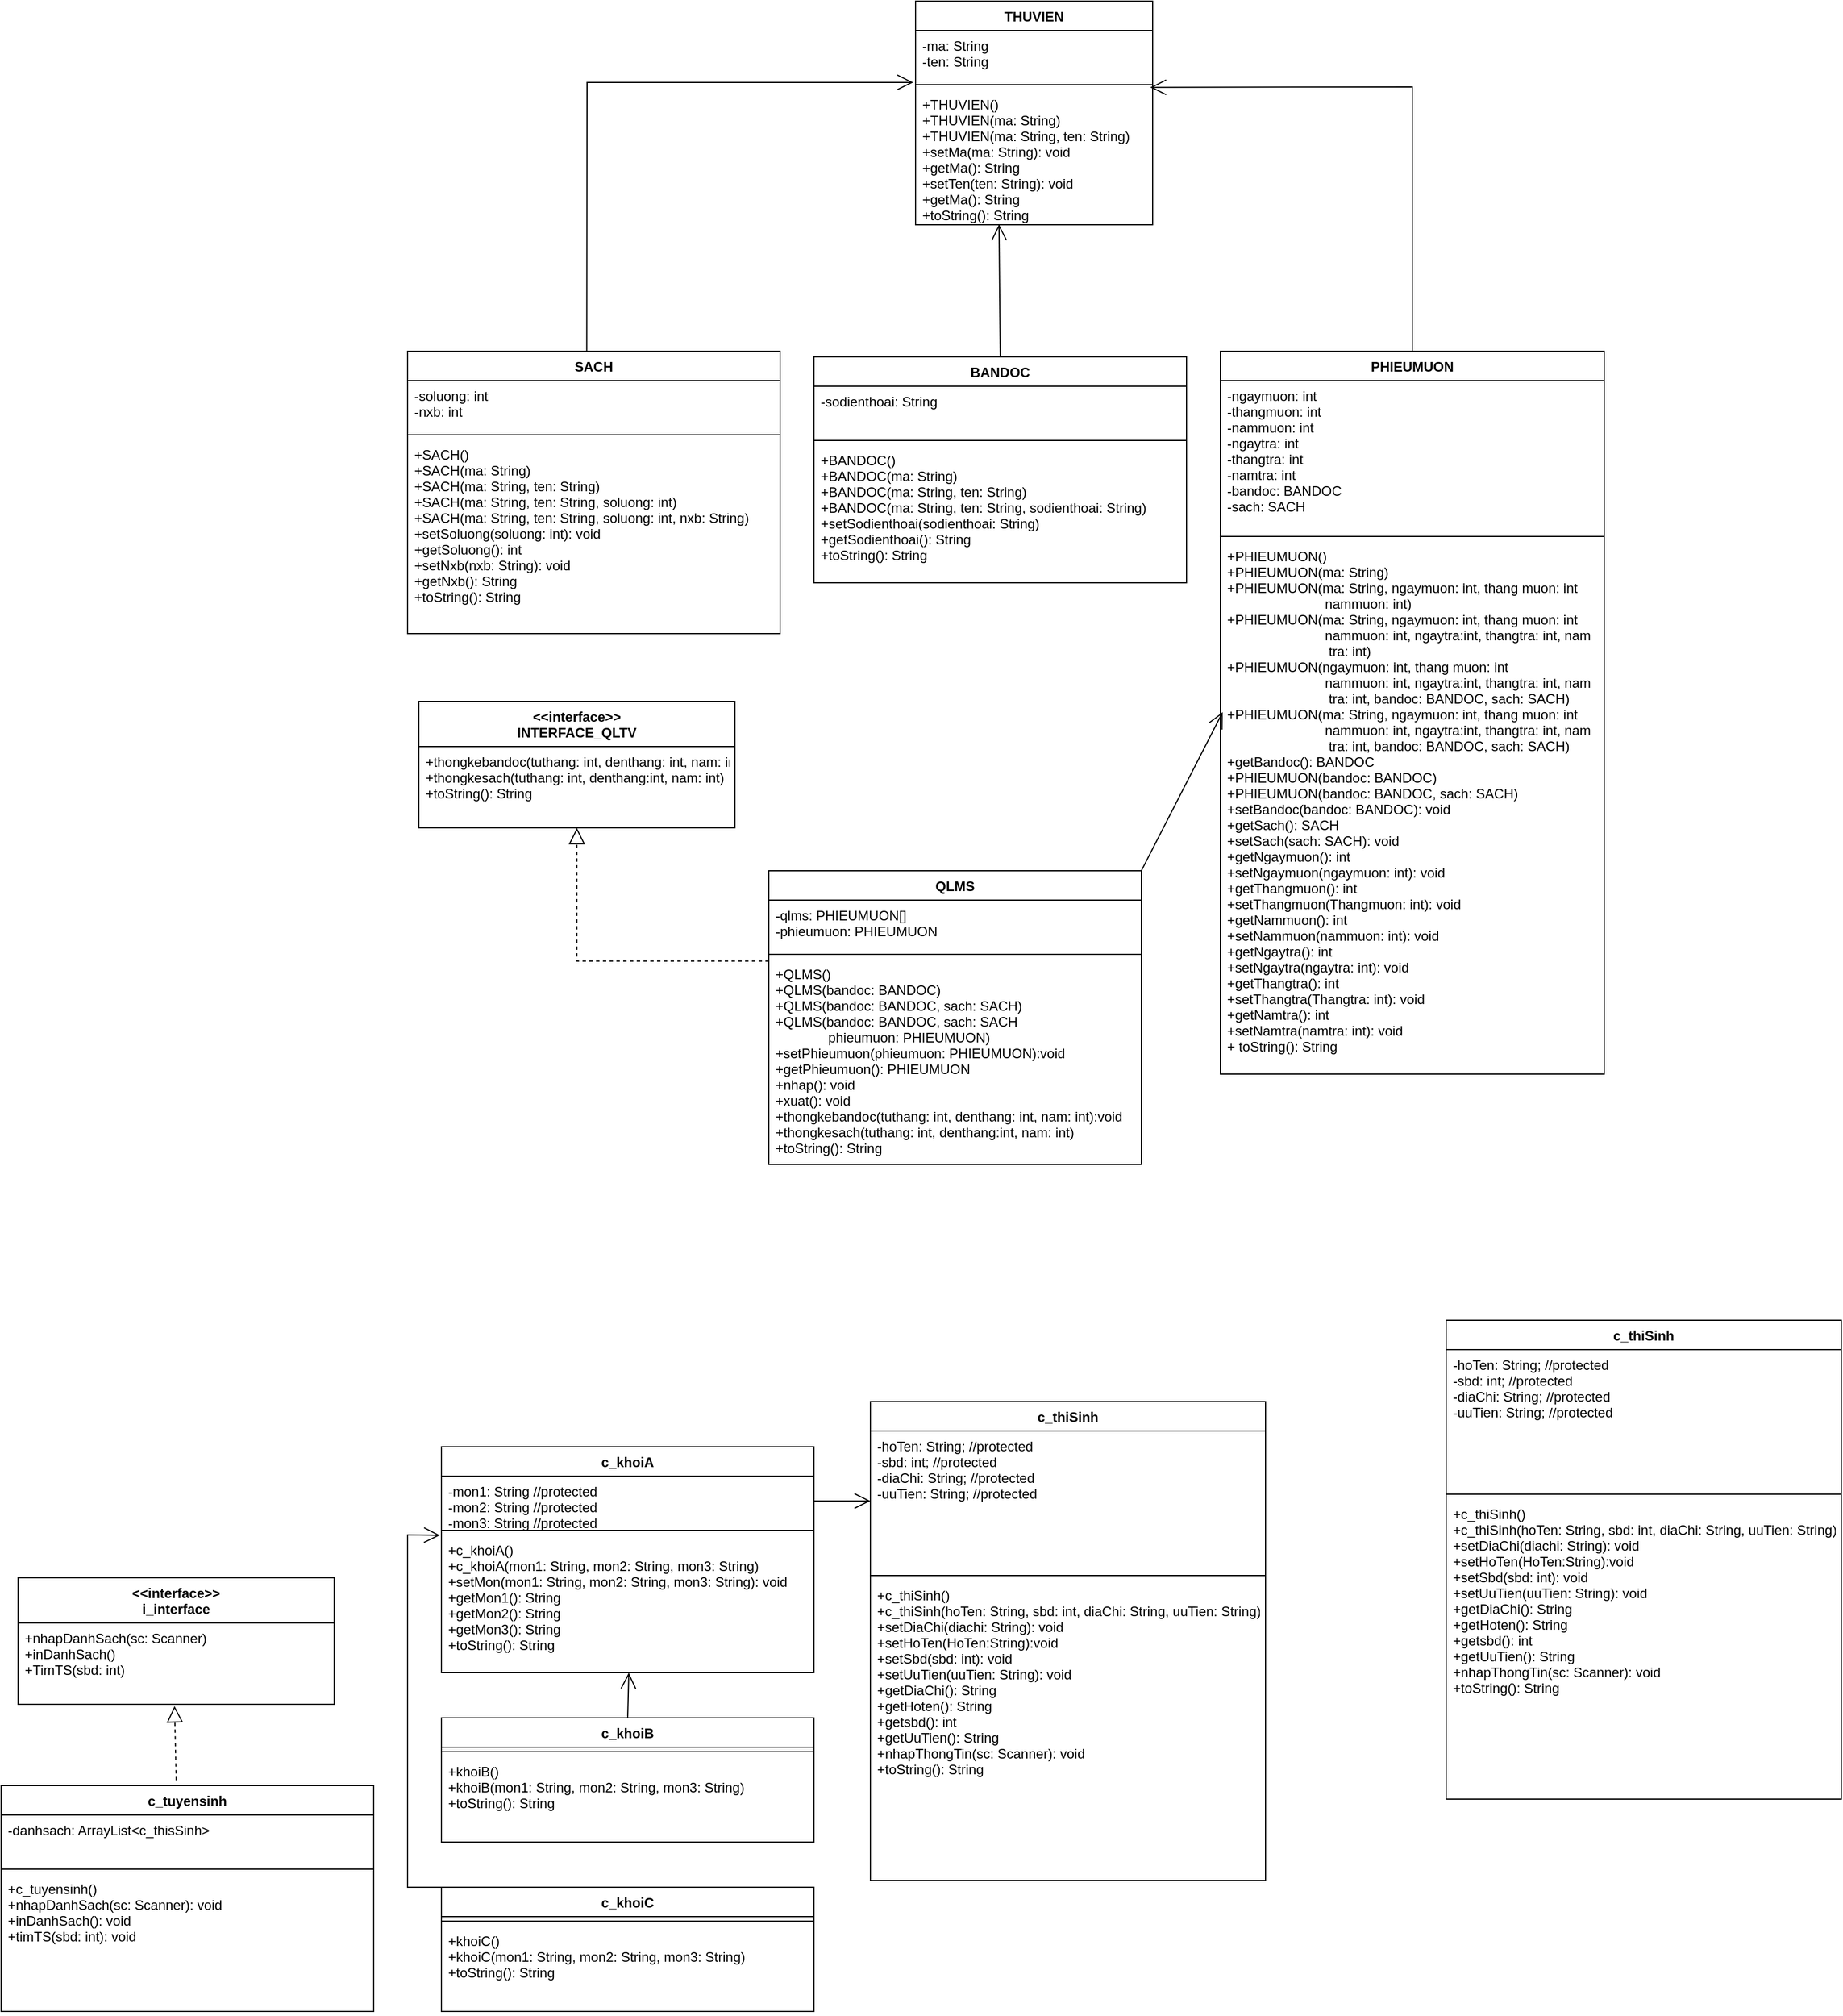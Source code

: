 <mxfile version="15.8.7" type="device"><diagram id="F-Tg8nTXjbIyr_qNC4ty" name="Page-1"><mxGraphModel dx="2128" dy="641" grid="1" gridSize="10" guides="1" tooltips="1" connect="1" arrows="1" fold="1" page="1" pageScale="1" pageWidth="850" pageHeight="1100" math="0" shadow="0"><root><mxCell id="0"/><mxCell id="1" parent="0"/><mxCell id="5arI1Lvgkjo1N4bYKRaw-2" value="SACH" style="swimlane;fontStyle=1;align=center;verticalAlign=top;childLayout=stackLayout;horizontal=1;startSize=26;horizontalStack=0;resizeParent=1;resizeParentMax=0;resizeLast=0;collapsible=1;marginBottom=0;" parent="1" vertex="1"><mxGeometry x="-80" y="770" width="330" height="250" as="geometry"><mxRectangle x="110" y="710" width="70" height="26" as="alternateBounds"/></mxGeometry></mxCell><mxCell id="5arI1Lvgkjo1N4bYKRaw-3" value="-soluong: int&#10;-nxb: int" style="text;strokeColor=none;fillColor=none;align=left;verticalAlign=top;spacingLeft=4;spacingRight=4;overflow=hidden;rotatable=0;points=[[0,0.5],[1,0.5]];portConstraint=eastwest;" parent="5arI1Lvgkjo1N4bYKRaw-2" vertex="1"><mxGeometry y="26" width="330" height="44" as="geometry"/></mxCell><mxCell id="5arI1Lvgkjo1N4bYKRaw-4" value="" style="line;strokeWidth=1;fillColor=none;align=left;verticalAlign=middle;spacingTop=-1;spacingLeft=3;spacingRight=3;rotatable=0;labelPosition=right;points=[];portConstraint=eastwest;" parent="5arI1Lvgkjo1N4bYKRaw-2" vertex="1"><mxGeometry y="70" width="330" height="8" as="geometry"/></mxCell><mxCell id="5arI1Lvgkjo1N4bYKRaw-5" value="+SACH()&#10;+SACH(ma: String)&#10;+SACH(ma: String, ten: String)&#10;+SACH(ma: String, ten: String, soluong: int)&#10;+SACH(ma: String, ten: String, soluong: int, nxb: String)&#10;+setSoluong(soluong: int): void&#10;+getSoluong(): int&#10;+setNxb(nxb: String): void&#10;+getNxb(): String&#10;+toString(): String" style="text;strokeColor=none;fillColor=none;align=left;verticalAlign=top;spacingLeft=4;spacingRight=4;overflow=hidden;rotatable=0;points=[[0,0.5],[1,0.5]];portConstraint=eastwest;" parent="5arI1Lvgkjo1N4bYKRaw-2" vertex="1"><mxGeometry y="78" width="330" height="172" as="geometry"/></mxCell><mxCell id="5arI1Lvgkjo1N4bYKRaw-6" value="THUVIEN" style="swimlane;fontStyle=1;align=center;verticalAlign=top;childLayout=stackLayout;horizontal=1;startSize=26;horizontalStack=0;resizeParent=1;resizeParentMax=0;resizeLast=0;collapsible=1;marginBottom=0;" parent="1" vertex="1"><mxGeometry x="370" y="460" width="210" height="198" as="geometry"/></mxCell><mxCell id="5arI1Lvgkjo1N4bYKRaw-7" value="-ma: String&#10;-ten: String" style="text;strokeColor=none;fillColor=none;align=left;verticalAlign=top;spacingLeft=4;spacingRight=4;overflow=hidden;rotatable=0;points=[[0,0.5],[1,0.5]];portConstraint=eastwest;" parent="5arI1Lvgkjo1N4bYKRaw-6" vertex="1"><mxGeometry y="26" width="210" height="44" as="geometry"/></mxCell><mxCell id="5arI1Lvgkjo1N4bYKRaw-8" value="" style="line;strokeWidth=1;fillColor=none;align=left;verticalAlign=middle;spacingTop=-1;spacingLeft=3;spacingRight=3;rotatable=0;labelPosition=right;points=[];portConstraint=eastwest;" parent="5arI1Lvgkjo1N4bYKRaw-6" vertex="1"><mxGeometry y="70" width="210" height="8" as="geometry"/></mxCell><mxCell id="5arI1Lvgkjo1N4bYKRaw-9" value="+THUVIEN()&#10;+THUVIEN(ma: String)&#10;+THUVIEN(ma: String, ten: String)&#10;+setMa(ma: String): void&#10;+getMa(): String&#10;+setTen(ten: String): void&#10;+getMa(): String&#10;+toString(): String&#10;" style="text;strokeColor=none;fillColor=none;align=left;verticalAlign=top;spacingLeft=4;spacingRight=4;overflow=hidden;rotatable=0;points=[[0,0.5],[1,0.5]];portConstraint=eastwest;" parent="5arI1Lvgkjo1N4bYKRaw-6" vertex="1"><mxGeometry y="78" width="210" height="120" as="geometry"/></mxCell><mxCell id="5arI1Lvgkjo1N4bYKRaw-10" value="" style="endArrow=open;endFill=1;endSize=12;html=1;rounded=0;exitX=0.481;exitY=-0.002;exitDx=0;exitDy=0;exitPerimeter=0;entryX=-0.01;entryY=1.045;entryDx=0;entryDy=0;entryPerimeter=0;" parent="1" source="5arI1Lvgkjo1N4bYKRaw-2" target="5arI1Lvgkjo1N4bYKRaw-7" edge="1"><mxGeometry width="160" relative="1" as="geometry"><mxPoint x="200" y="760" as="sourcePoint"/><mxPoint x="200" y="590" as="targetPoint"/><Array as="points"><mxPoint x="79" y="532"/></Array></mxGeometry></mxCell><mxCell id="5arI1Lvgkjo1N4bYKRaw-11" value="PHIEUMUON" style="swimlane;fontStyle=1;align=center;verticalAlign=top;childLayout=stackLayout;horizontal=1;startSize=26;horizontalStack=0;resizeParent=1;resizeParentMax=0;resizeLast=0;collapsible=1;marginBottom=0;" parent="1" vertex="1"><mxGeometry x="640" y="770" width="340" height="640" as="geometry"><mxRectangle x="110" y="710" width="70" height="26" as="alternateBounds"/></mxGeometry></mxCell><mxCell id="5arI1Lvgkjo1N4bYKRaw-12" value="-ngaymuon: int&#10;-thangmuon: int&#10;-nammuon: int&#10;-ngaytra: int&#10;-thangtra: int&#10;-namtra: int&#10;-bandoc: BANDOC&#10;-sach: SACH" style="text;strokeColor=none;fillColor=none;align=left;verticalAlign=top;spacingLeft=4;spacingRight=4;overflow=hidden;rotatable=0;points=[[0,0.5],[1,0.5]];portConstraint=eastwest;" parent="5arI1Lvgkjo1N4bYKRaw-11" vertex="1"><mxGeometry y="26" width="340" height="134" as="geometry"/></mxCell><mxCell id="5arI1Lvgkjo1N4bYKRaw-13" value="" style="line;strokeWidth=1;fillColor=none;align=left;verticalAlign=middle;spacingTop=-1;spacingLeft=3;spacingRight=3;rotatable=0;labelPosition=right;points=[];portConstraint=eastwest;" parent="5arI1Lvgkjo1N4bYKRaw-11" vertex="1"><mxGeometry y="160" width="340" height="8" as="geometry"/></mxCell><mxCell id="5arI1Lvgkjo1N4bYKRaw-14" value="+PHIEUMUON()&#10;+PHIEUMUON(ma: String)&#10;+PHIEUMUON(ma: String, ngaymuon: int, thang muon: int&#10;                          nammuon: int)&#10;+PHIEUMUON(ma: String, ngaymuon: int, thang muon: int&#10;                          nammuon: int, ngaytra:int, thangtra: int, nam&#10;                           tra: int)&#10;+PHIEUMUON(ngaymuon: int, thang muon: int&#10;                          nammuon: int, ngaytra:int, thangtra: int, nam&#10;                           tra: int, bandoc: BANDOC, sach: SACH)&#10;+PHIEUMUON(ma: String, ngaymuon: int, thang muon: int&#10;                          nammuon: int, ngaytra:int, thangtra: int, nam&#10;                           tra: int, bandoc: BANDOC, sach: SACH)&#10;+getBandoc(): BANDOC&#10;+PHIEUMUON(bandoc: BANDOC)&#10;+PHIEUMUON(bandoc: BANDOC, sach: SACH)&#10;+setBandoc(bandoc: BANDOC): void&#10;+getSach(): SACH&#10;+setSach(sach: SACH): void&#10;+getNgaymuon(): int&#10;+setNgaymuon(ngaymuon: int): void&#10;+getThangmuon(): int&#10;+setThangmuon(Thangmuon: int): void&#10;+getNammuon(): int&#10;+setNammuon(nammuon: int): void&#10;+getNgaytra(): int&#10;+setNgaytra(ngaytra: int): void&#10;+getThangtra(): int&#10;+setThangtra(Thangtra: int): void&#10;+getNamtra(): int&#10;+setNamtra(namtra: int): void&#10;+ toString(): String&#10;&#10;" style="text;strokeColor=none;fillColor=none;align=left;verticalAlign=top;spacingLeft=4;spacingRight=4;overflow=hidden;rotatable=0;points=[[0,0.5],[1,0.5]];portConstraint=eastwest;" parent="5arI1Lvgkjo1N4bYKRaw-11" vertex="1"><mxGeometry y="168" width="340" height="472" as="geometry"/></mxCell><mxCell id="5arI1Lvgkjo1N4bYKRaw-18" value="" style="endArrow=open;endFill=1;endSize=12;html=1;rounded=0;exitX=0.5;exitY=0;exitDx=0;exitDy=0;entryX=0.99;entryY=-0.014;entryDx=0;entryDy=0;entryPerimeter=0;" parent="1" source="5arI1Lvgkjo1N4bYKRaw-11" target="5arI1Lvgkjo1N4bYKRaw-9" edge="1"><mxGeometry width="160" relative="1" as="geometry"><mxPoint x="720" y="700" as="sourcePoint"/><mxPoint x="810" y="560" as="targetPoint"/><Array as="points"><mxPoint x="810" y="536"/></Array></mxGeometry></mxCell><mxCell id="5arI1Lvgkjo1N4bYKRaw-19" value="QLMS" style="swimlane;fontStyle=1;align=center;verticalAlign=top;childLayout=stackLayout;horizontal=1;startSize=26;horizontalStack=0;resizeParent=1;resizeParentMax=0;resizeLast=0;collapsible=1;marginBottom=0;" parent="1" vertex="1"><mxGeometry x="240" y="1230" width="330" height="260" as="geometry"><mxRectangle x="110" y="710" width="70" height="26" as="alternateBounds"/></mxGeometry></mxCell><mxCell id="5arI1Lvgkjo1N4bYKRaw-20" value="-qlms: PHIEUMUON[]&#10;-phieumuon: PHIEUMUON" style="text;strokeColor=none;fillColor=none;align=left;verticalAlign=top;spacingLeft=4;spacingRight=4;overflow=hidden;rotatable=0;points=[[0,0.5],[1,0.5]];portConstraint=eastwest;" parent="5arI1Lvgkjo1N4bYKRaw-19" vertex="1"><mxGeometry y="26" width="330" height="44" as="geometry"/></mxCell><mxCell id="5arI1Lvgkjo1N4bYKRaw-21" value="" style="line;strokeWidth=1;fillColor=none;align=left;verticalAlign=middle;spacingTop=-1;spacingLeft=3;spacingRight=3;rotatable=0;labelPosition=right;points=[];portConstraint=eastwest;" parent="5arI1Lvgkjo1N4bYKRaw-19" vertex="1"><mxGeometry y="70" width="330" height="8" as="geometry"/></mxCell><mxCell id="5arI1Lvgkjo1N4bYKRaw-22" value="+QLMS()&#10;+QLMS(bandoc: BANDOC)&#10;+QLMS(bandoc: BANDOC, sach: SACH)&#10;+QLMS(bandoc: BANDOC, sach: SACH&#10;              phieumuon: PHIEUMUON)&#10;+setPhieumuon(phieumuon: PHIEUMUON):void&#10;+getPhieumuon(): PHIEUMUON&#10;+nhap(): void&#10;+xuat(): void&#10;+thongkebandoc(tuthang: int, denthang: int, nam: int):void&#10;+thongkesach(tuthang: int, denthang:int, nam: int)&#10;+toString(): String" style="text;strokeColor=none;fillColor=none;align=left;verticalAlign=top;spacingLeft=4;spacingRight=4;overflow=hidden;rotatable=0;points=[[0,0.5],[1,0.5]];portConstraint=eastwest;" parent="5arI1Lvgkjo1N4bYKRaw-19" vertex="1"><mxGeometry y="78" width="330" height="182" as="geometry"/></mxCell><mxCell id="5arI1Lvgkjo1N4bYKRaw-25" value="" style="endArrow=open;endFill=1;endSize=12;html=1;rounded=0;exitX=1;exitY=0;exitDx=0;exitDy=0;entryX=0.006;entryY=0.321;entryDx=0;entryDy=0;entryPerimeter=0;" parent="1" source="5arI1Lvgkjo1N4bYKRaw-19" target="5arI1Lvgkjo1N4bYKRaw-14" edge="1"><mxGeometry width="160" relative="1" as="geometry"><mxPoint x="1020" y="790" as="sourcePoint"/><mxPoint x="1180" y="790" as="targetPoint"/></mxGeometry></mxCell><mxCell id="5arI1Lvgkjo1N4bYKRaw-26" value="BANDOC" style="swimlane;fontStyle=1;align=center;verticalAlign=top;childLayout=stackLayout;horizontal=1;startSize=26;horizontalStack=0;resizeParent=1;resizeParentMax=0;resizeLast=0;collapsible=1;marginBottom=0;" parent="1" vertex="1"><mxGeometry x="280" y="775" width="330" height="200" as="geometry"><mxRectangle x="110" y="710" width="70" height="26" as="alternateBounds"/></mxGeometry></mxCell><mxCell id="5arI1Lvgkjo1N4bYKRaw-27" value="-sodienthoai: String" style="text;strokeColor=none;fillColor=none;align=left;verticalAlign=top;spacingLeft=4;spacingRight=4;overflow=hidden;rotatable=0;points=[[0,0.5],[1,0.5]];portConstraint=eastwest;" parent="5arI1Lvgkjo1N4bYKRaw-26" vertex="1"><mxGeometry y="26" width="330" height="44" as="geometry"/></mxCell><mxCell id="5arI1Lvgkjo1N4bYKRaw-28" value="" style="line;strokeWidth=1;fillColor=none;align=left;verticalAlign=middle;spacingTop=-1;spacingLeft=3;spacingRight=3;rotatable=0;labelPosition=right;points=[];portConstraint=eastwest;" parent="5arI1Lvgkjo1N4bYKRaw-26" vertex="1"><mxGeometry y="70" width="330" height="8" as="geometry"/></mxCell><mxCell id="5arI1Lvgkjo1N4bYKRaw-29" value="+BANDOC()&#10;+BANDOC(ma: String)&#10;+BANDOC(ma: String, ten: String)&#10;+BANDOC(ma: String, ten: String, sodienthoai: String)&#10;+setSodienthoai(sodienthoai: String)&#10;+getSodienthoai(): String&#10;+toString(): String" style="text;strokeColor=none;fillColor=none;align=left;verticalAlign=top;spacingLeft=4;spacingRight=4;overflow=hidden;rotatable=0;points=[[0,0.5],[1,0.5]];portConstraint=eastwest;" parent="5arI1Lvgkjo1N4bYKRaw-26" vertex="1"><mxGeometry y="78" width="330" height="122" as="geometry"/></mxCell><mxCell id="5arI1Lvgkjo1N4bYKRaw-30" value="" style="endArrow=open;endFill=1;endSize=12;html=1;rounded=0;exitX=0.5;exitY=0;exitDx=0;exitDy=0;entryX=0.352;entryY=0.997;entryDx=0;entryDy=0;entryPerimeter=0;" parent="1" source="5arI1Lvgkjo1N4bYKRaw-26" target="5arI1Lvgkjo1N4bYKRaw-9" edge="1"><mxGeometry width="160" relative="1" as="geometry"><mxPoint x="450" y="730" as="sourcePoint"/><mxPoint x="610" y="730" as="targetPoint"/></mxGeometry></mxCell><mxCell id="5arI1Lvgkjo1N4bYKRaw-31" value="&lt;&lt;interface&gt;&gt; &#10;INTERFACE_QLTV&#10;" style="swimlane;fontStyle=1;align=center;verticalAlign=top;childLayout=stackLayout;horizontal=1;startSize=40;horizontalStack=0;resizeParent=1;resizeParentMax=0;resizeLast=0;collapsible=1;marginBottom=0;" parent="1" vertex="1"><mxGeometry x="-70" y="1080" width="280" height="112" as="geometry"><mxRectangle x="110" y="710" width="70" height="26" as="alternateBounds"/></mxGeometry></mxCell><mxCell id="5arI1Lvgkjo1N4bYKRaw-34" value="+thongkebandoc(tuthang: int, denthang: int, nam: int):void&#10;+thongkesach(tuthang: int, denthang:int, nam: int)&#10;+toString(): String&#10;&#10;" style="text;strokeColor=none;fillColor=none;align=left;verticalAlign=top;spacingLeft=4;spacingRight=4;overflow=hidden;rotatable=0;points=[[0,0.5],[1,0.5]];portConstraint=eastwest;" parent="5arI1Lvgkjo1N4bYKRaw-31" vertex="1"><mxGeometry y="40" width="280" height="72" as="geometry"/></mxCell><mxCell id="5arI1Lvgkjo1N4bYKRaw-35" value="" style="endArrow=block;dashed=1;endFill=0;endSize=12;html=1;rounded=0;exitX=0;exitY=0.011;exitDx=0;exitDy=0;exitPerimeter=0;" parent="1" source="5arI1Lvgkjo1N4bYKRaw-22" target="5arI1Lvgkjo1N4bYKRaw-34" edge="1"><mxGeometry width="160" relative="1" as="geometry"><mxPoint x="1130" y="450" as="sourcePoint"/><mxPoint x="1245" y="590" as="targetPoint"/><Array as="points"><mxPoint x="70" y="1310"/></Array></mxGeometry></mxCell><mxCell id="MI55NnulyBoOziWNgMz8-1" value="c_khoiA" style="swimlane;fontStyle=1;align=center;verticalAlign=top;childLayout=stackLayout;horizontal=1;startSize=26;horizontalStack=0;resizeParent=1;resizeParentMax=0;resizeLast=0;collapsible=1;marginBottom=0;" parent="1" vertex="1"><mxGeometry x="-50" y="1740" width="330" height="200" as="geometry"><mxRectangle x="110" y="710" width="70" height="26" as="alternateBounds"/></mxGeometry></mxCell><mxCell id="MI55NnulyBoOziWNgMz8-2" value="-mon1: String //protected&#10;-mon2: String //protected&#10;-mon3: String //protected" style="text;strokeColor=none;fillColor=none;align=left;verticalAlign=top;spacingLeft=4;spacingRight=4;overflow=hidden;rotatable=0;points=[[0,0.5],[1,0.5]];portConstraint=eastwest;" parent="MI55NnulyBoOziWNgMz8-1" vertex="1"><mxGeometry y="26" width="330" height="44" as="geometry"/></mxCell><mxCell id="MI55NnulyBoOziWNgMz8-3" value="" style="line;strokeWidth=1;fillColor=none;align=left;verticalAlign=middle;spacingTop=-1;spacingLeft=3;spacingRight=3;rotatable=0;labelPosition=right;points=[];portConstraint=eastwest;" parent="MI55NnulyBoOziWNgMz8-1" vertex="1"><mxGeometry y="70" width="330" height="8" as="geometry"/></mxCell><mxCell id="MI55NnulyBoOziWNgMz8-4" value="+c_khoiA()&#10;+c_khoiA(mon1: String, mon2: String, mon3: String)&#10;+setMon(mon1: String, mon2: String, mon3: String): void&#10;+getMon1(): String&#10;+getMon2(): String&#10;+getMon3(): String&#10;+toString(): String&#10;" style="text;strokeColor=none;fillColor=none;align=left;verticalAlign=top;spacingLeft=4;spacingRight=4;overflow=hidden;rotatable=0;points=[[0,0.5],[1,0.5]];portConstraint=eastwest;" parent="MI55NnulyBoOziWNgMz8-1" vertex="1"><mxGeometry y="78" width="330" height="122" as="geometry"/></mxCell><mxCell id="MI55NnulyBoOziWNgMz8-9" value="c_thiSinh" style="swimlane;fontStyle=1;align=center;verticalAlign=top;childLayout=stackLayout;horizontal=1;startSize=26;horizontalStack=0;resizeParent=1;resizeParentMax=0;resizeLast=0;collapsible=1;marginBottom=0;" parent="1" vertex="1"><mxGeometry x="330" y="1700" width="350" height="424" as="geometry"><mxRectangle x="110" y="710" width="70" height="26" as="alternateBounds"/></mxGeometry></mxCell><mxCell id="MI55NnulyBoOziWNgMz8-10" value="-hoTen: String; //protected&#10;-sbd: int; //protected&#10;-diaChi: String; //protected&#10;-uuTien: String; //protected" style="text;strokeColor=none;fillColor=none;align=left;verticalAlign=top;spacingLeft=4;spacingRight=4;overflow=hidden;rotatable=0;points=[[0,0.5],[1,0.5]];portConstraint=eastwest;" parent="MI55NnulyBoOziWNgMz8-9" vertex="1"><mxGeometry y="26" width="350" height="124" as="geometry"/></mxCell><mxCell id="MI55NnulyBoOziWNgMz8-11" value="" style="line;strokeWidth=1;fillColor=none;align=left;verticalAlign=middle;spacingTop=-1;spacingLeft=3;spacingRight=3;rotatable=0;labelPosition=right;points=[];portConstraint=eastwest;" parent="MI55NnulyBoOziWNgMz8-9" vertex="1"><mxGeometry y="150" width="350" height="8" as="geometry"/></mxCell><mxCell id="MI55NnulyBoOziWNgMz8-12" value="+c_thiSinh()&#10;+c_thiSinh(hoTen: String, sbd: int, diaChi: String, uuTien: String)&#10;+setDiaChi(diachi: String): void&#10;+setHoTen(HoTen:String):void&#10;+setSbd(sbd: int): void&#10;+setUuTien(uuTien: String): void&#10;+getDiaChi(): String&#10;+getHoten(): String&#10;+getsbd(): int&#10;+getUuTien(): String&#10;+nhapThongTin(sc: Scanner): void&#10;+toString(): String&#10;&#10;" style="text;strokeColor=none;fillColor=none;align=left;verticalAlign=top;spacingLeft=4;spacingRight=4;overflow=hidden;rotatable=0;points=[[0,0.5],[1,0.5]];portConstraint=eastwest;" parent="MI55NnulyBoOziWNgMz8-9" vertex="1"><mxGeometry y="158" width="350" height="266" as="geometry"/></mxCell><mxCell id="MI55NnulyBoOziWNgMz8-13" value="c_khoiB" style="swimlane;fontStyle=1;align=center;verticalAlign=top;childLayout=stackLayout;horizontal=1;startSize=26;horizontalStack=0;resizeParent=1;resizeParentMax=0;resizeLast=0;collapsible=1;marginBottom=0;" parent="1" vertex="1"><mxGeometry x="-50" y="1980" width="330" height="110" as="geometry"><mxRectangle x="110" y="710" width="70" height="26" as="alternateBounds"/></mxGeometry></mxCell><mxCell id="MI55NnulyBoOziWNgMz8-15" value="" style="line;strokeWidth=1;fillColor=none;align=left;verticalAlign=middle;spacingTop=-1;spacingLeft=3;spacingRight=3;rotatable=0;labelPosition=right;points=[];portConstraint=eastwest;" parent="MI55NnulyBoOziWNgMz8-13" vertex="1"><mxGeometry y="26" width="330" height="8" as="geometry"/></mxCell><mxCell id="MI55NnulyBoOziWNgMz8-16" value="+khoiB()&#10;+khoiB(mon1: String, mon2: String, mon3: String)&#10;+toString(): String" style="text;strokeColor=none;fillColor=none;align=left;verticalAlign=top;spacingLeft=4;spacingRight=4;overflow=hidden;rotatable=0;points=[[0,0.5],[1,0.5]];portConstraint=eastwest;" parent="MI55NnulyBoOziWNgMz8-13" vertex="1"><mxGeometry y="34" width="330" height="76" as="geometry"/></mxCell><mxCell id="MI55NnulyBoOziWNgMz8-17" value="c_khoiC" style="swimlane;fontStyle=1;align=center;verticalAlign=top;childLayout=stackLayout;horizontal=1;startSize=26;horizontalStack=0;resizeParent=1;resizeParentMax=0;resizeLast=0;collapsible=1;marginBottom=0;" parent="1" vertex="1"><mxGeometry x="-50" y="2130" width="330" height="110" as="geometry"><mxRectangle x="110" y="710" width="70" height="26" as="alternateBounds"/></mxGeometry></mxCell><mxCell id="MI55NnulyBoOziWNgMz8-18" value="" style="line;strokeWidth=1;fillColor=none;align=left;verticalAlign=middle;spacingTop=-1;spacingLeft=3;spacingRight=3;rotatable=0;labelPosition=right;points=[];portConstraint=eastwest;" parent="MI55NnulyBoOziWNgMz8-17" vertex="1"><mxGeometry y="26" width="330" height="8" as="geometry"/></mxCell><mxCell id="MI55NnulyBoOziWNgMz8-19" value="+khoiC()&#10;+khoiC(mon1: String, mon2: String, mon3: String)&#10;+toString(): String" style="text;strokeColor=none;fillColor=none;align=left;verticalAlign=top;spacingLeft=4;spacingRight=4;overflow=hidden;rotatable=0;points=[[0,0.5],[1,0.5]];portConstraint=eastwest;" parent="MI55NnulyBoOziWNgMz8-17" vertex="1"><mxGeometry y="34" width="330" height="76" as="geometry"/></mxCell><mxCell id="MI55NnulyBoOziWNgMz8-23" value="c_tuyensinh" style="swimlane;fontStyle=1;align=center;verticalAlign=top;childLayout=stackLayout;horizontal=1;startSize=26;horizontalStack=0;resizeParent=1;resizeParentMax=0;resizeLast=0;collapsible=1;marginBottom=0;" parent="1" vertex="1"><mxGeometry x="-440" y="2040" width="330" height="200" as="geometry"><mxRectangle x="110" y="710" width="70" height="26" as="alternateBounds"/></mxGeometry></mxCell><mxCell id="MI55NnulyBoOziWNgMz8-24" value="-danhsach: ArrayList&lt;c_thisSinh&gt;" style="text;strokeColor=none;fillColor=none;align=left;verticalAlign=top;spacingLeft=4;spacingRight=4;overflow=hidden;rotatable=0;points=[[0,0.5],[1,0.5]];portConstraint=eastwest;" parent="MI55NnulyBoOziWNgMz8-23" vertex="1"><mxGeometry y="26" width="330" height="44" as="geometry"/></mxCell><mxCell id="MI55NnulyBoOziWNgMz8-25" value="" style="line;strokeWidth=1;fillColor=none;align=left;verticalAlign=middle;spacingTop=-1;spacingLeft=3;spacingRight=3;rotatable=0;labelPosition=right;points=[];portConstraint=eastwest;" parent="MI55NnulyBoOziWNgMz8-23" vertex="1"><mxGeometry y="70" width="330" height="8" as="geometry"/></mxCell><mxCell id="MI55NnulyBoOziWNgMz8-26" value="+c_tuyensinh()&#10;+nhapDanhSach(sc: Scanner): void&#10;+inDanhSach(): void&#10;+timTS(sbd: int): void" style="text;strokeColor=none;fillColor=none;align=left;verticalAlign=top;spacingLeft=4;spacingRight=4;overflow=hidden;rotatable=0;points=[[0,0.5],[1,0.5]];portConstraint=eastwest;" parent="MI55NnulyBoOziWNgMz8-23" vertex="1"><mxGeometry y="78" width="330" height="122" as="geometry"/></mxCell><mxCell id="MI55NnulyBoOziWNgMz8-27" value="&lt;&lt;interface&gt;&gt; &#10;i_interface&#10;" style="swimlane;fontStyle=1;align=center;verticalAlign=top;childLayout=stackLayout;horizontal=1;startSize=40;horizontalStack=0;resizeParent=1;resizeParentMax=0;resizeLast=0;collapsible=1;marginBottom=0;" parent="1" vertex="1"><mxGeometry x="-425" y="1856" width="280" height="112" as="geometry"><mxRectangle x="110" y="710" width="70" height="26" as="alternateBounds"/></mxGeometry></mxCell><mxCell id="MI55NnulyBoOziWNgMz8-28" value="+nhapDanhSach(sc: Scanner)&#10;+inDanhSach()&#10;+TimTS(sbd: int)&#10;" style="text;strokeColor=none;fillColor=none;align=left;verticalAlign=top;spacingLeft=4;spacingRight=4;overflow=hidden;rotatable=0;points=[[0,0.5],[1,0.5]];portConstraint=eastwest;" parent="MI55NnulyBoOziWNgMz8-27" vertex="1"><mxGeometry y="40" width="280" height="72" as="geometry"/></mxCell><mxCell id="ybC_6FJoqkwc65rAf2GU-1" value="" style="endArrow=block;dashed=1;endFill=0;endSize=12;html=1;rounded=0;exitX=0.47;exitY=-0.024;exitDx=0;exitDy=0;exitPerimeter=0;entryX=0.495;entryY=1.022;entryDx=0;entryDy=0;entryPerimeter=0;" parent="1" source="MI55NnulyBoOziWNgMz8-23" target="MI55NnulyBoOziWNgMz8-28" edge="1"><mxGeometry width="160" relative="1" as="geometry"><mxPoint x="-10" y="2298.002" as="sourcePoint"/><mxPoint x="-285" y="1980" as="targetPoint"/><Array as="points"/></mxGeometry></mxCell><mxCell id="ybC_6FJoqkwc65rAf2GU-2" value="" style="endArrow=open;endFill=1;endSize=12;html=1;rounded=0;exitX=0;exitY=0;exitDx=0;exitDy=0;entryX=-0.004;entryY=0.003;entryDx=0;entryDy=0;entryPerimeter=0;" parent="1" source="MI55NnulyBoOziWNgMz8-17" target="MI55NnulyBoOziWNgMz8-4" edge="1"><mxGeometry width="160" relative="1" as="geometry"><mxPoint x="290" y="2280.49" as="sourcePoint"/><mxPoint x="362.04" y="2140.002" as="targetPoint"/><Array as="points"><mxPoint x="-80" y="2130"/><mxPoint x="-80" y="1818"/></Array></mxGeometry></mxCell><mxCell id="ybC_6FJoqkwc65rAf2GU-3" value="" style="endArrow=open;endFill=1;endSize=12;html=1;rounded=0;exitX=0.5;exitY=0;exitDx=0;exitDy=0;entryX=0.503;entryY=1;entryDx=0;entryDy=0;entryPerimeter=0;" parent="1" source="MI55NnulyBoOziWNgMz8-13" target="MI55NnulyBoOziWNgMz8-4" edge="1"><mxGeometry width="160" relative="1" as="geometry"><mxPoint x="125" y="2140" as="sourcePoint"/><mxPoint x="125" y="2100" as="targetPoint"/></mxGeometry></mxCell><mxCell id="ybC_6FJoqkwc65rAf2GU-4" value="" style="endArrow=open;endFill=1;endSize=12;html=1;rounded=0;exitX=1;exitY=0.5;exitDx=0;exitDy=0;entryX=0;entryY=0.5;entryDx=0;entryDy=0;" parent="1" source="MI55NnulyBoOziWNgMz8-2" target="MI55NnulyBoOziWNgMz8-10" edge="1"><mxGeometry width="160" relative="1" as="geometry"><mxPoint x="125" y="1990" as="sourcePoint"/><mxPoint x="125.99" y="1950" as="targetPoint"/></mxGeometry></mxCell><mxCell id="g-tjqXd1Nzx-qeGbwgr_-1" value="c_thiSinh" style="swimlane;fontStyle=1;align=center;verticalAlign=top;childLayout=stackLayout;horizontal=1;startSize=26;horizontalStack=0;resizeParent=1;resizeParentMax=0;resizeLast=0;collapsible=1;marginBottom=0;" vertex="1" parent="1"><mxGeometry x="840" y="1628" width="350" height="424" as="geometry"><mxRectangle x="110" y="710" width="70" height="26" as="alternateBounds"/></mxGeometry></mxCell><mxCell id="g-tjqXd1Nzx-qeGbwgr_-2" value="-hoTen: String; //protected&#10;-sbd: int; //protected&#10;-diaChi: String; //protected&#10;-uuTien: String; //protected" style="text;strokeColor=none;fillColor=none;align=left;verticalAlign=top;spacingLeft=4;spacingRight=4;overflow=hidden;rotatable=0;points=[[0,0.5],[1,0.5]];portConstraint=eastwest;" vertex="1" parent="g-tjqXd1Nzx-qeGbwgr_-1"><mxGeometry y="26" width="350" height="124" as="geometry"/></mxCell><mxCell id="g-tjqXd1Nzx-qeGbwgr_-3" value="" style="line;strokeWidth=1;fillColor=none;align=left;verticalAlign=middle;spacingTop=-1;spacingLeft=3;spacingRight=3;rotatable=0;labelPosition=right;points=[];portConstraint=eastwest;" vertex="1" parent="g-tjqXd1Nzx-qeGbwgr_-1"><mxGeometry y="150" width="350" height="8" as="geometry"/></mxCell><mxCell id="g-tjqXd1Nzx-qeGbwgr_-4" value="+c_thiSinh()&#10;+c_thiSinh(hoTen: String, sbd: int, diaChi: String, uuTien: String)&#10;+setDiaChi(diachi: String): void&#10;+setHoTen(HoTen:String):void&#10;+setSbd(sbd: int): void&#10;+setUuTien(uuTien: String): void&#10;+getDiaChi(): String&#10;+getHoten(): String&#10;+getsbd(): int&#10;+getUuTien(): String&#10;+nhapThongTin(sc: Scanner): void&#10;+toString(): String&#10;&#10;" style="text;strokeColor=none;fillColor=none;align=left;verticalAlign=top;spacingLeft=4;spacingRight=4;overflow=hidden;rotatable=0;points=[[0,0.5],[1,0.5]];portConstraint=eastwest;" vertex="1" parent="g-tjqXd1Nzx-qeGbwgr_-1"><mxGeometry y="158" width="350" height="266" as="geometry"/></mxCell></root></mxGraphModel></diagram></mxfile>